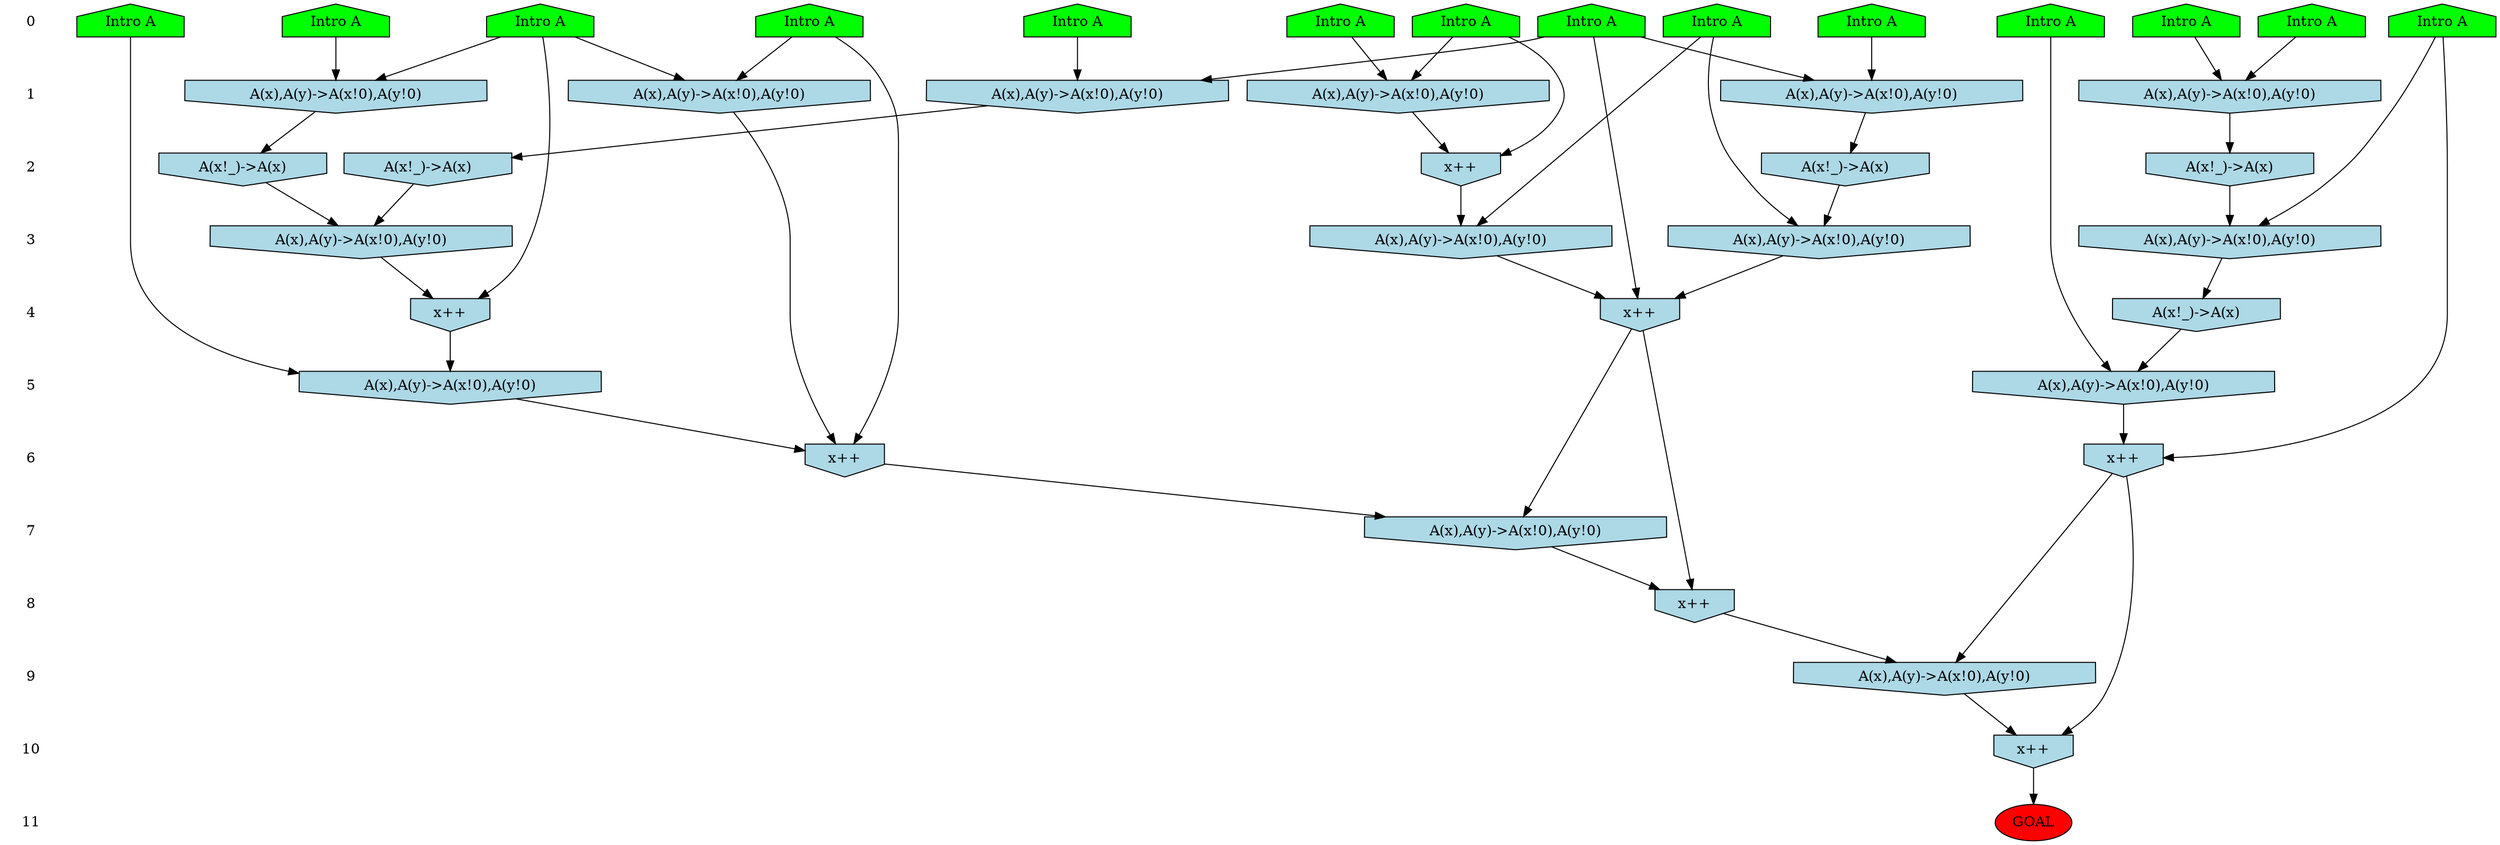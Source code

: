/* Compression of 1 causal flows obtained in average at 2.825245E+00 t.u */
/* Compressed causal flows were: [893] */
digraph G{
 ranksep=.5 ; 
{ rank = same ; "0" [shape=plaintext] ; node_1 [label ="Intro A", shape=house, style=filled, fillcolor=green] ;
node_2 [label ="Intro A", shape=house, style=filled, fillcolor=green] ;
node_3 [label ="Intro A", shape=house, style=filled, fillcolor=green] ;
node_4 [label ="Intro A", shape=house, style=filled, fillcolor=green] ;
node_5 [label ="Intro A", shape=house, style=filled, fillcolor=green] ;
node_6 [label ="Intro A", shape=house, style=filled, fillcolor=green] ;
node_7 [label ="Intro A", shape=house, style=filled, fillcolor=green] ;
node_8 [label ="Intro A", shape=house, style=filled, fillcolor=green] ;
node_9 [label ="Intro A", shape=house, style=filled, fillcolor=green] ;
node_10 [label ="Intro A", shape=house, style=filled, fillcolor=green] ;
node_11 [label ="Intro A", shape=house, style=filled, fillcolor=green] ;
node_12 [label ="Intro A", shape=house, style=filled, fillcolor=green] ;
node_13 [label ="Intro A", shape=house, style=filled, fillcolor=green] ;
node_14 [label ="Intro A", shape=house, style=filled, fillcolor=green] ;
}
{ rank = same ; "1" [shape=plaintext] ; node_15 [label="A(x),A(y)->A(x!0),A(y!0)", shape=invhouse, style=filled, fillcolor = lightblue] ;
node_16 [label="A(x),A(y)->A(x!0),A(y!0)", shape=invhouse, style=filled, fillcolor = lightblue] ;
node_17 [label="A(x),A(y)->A(x!0),A(y!0)", shape=invhouse, style=filled, fillcolor = lightblue] ;
node_19 [label="A(x),A(y)->A(x!0),A(y!0)", shape=invhouse, style=filled, fillcolor = lightblue] ;
node_22 [label="A(x),A(y)->A(x!0),A(y!0)", shape=invhouse, style=filled, fillcolor = lightblue] ;
node_28 [label="A(x),A(y)->A(x!0),A(y!0)", shape=invhouse, style=filled, fillcolor = lightblue] ;
}
{ rank = same ; "2" [shape=plaintext] ; node_18 [label="A(x!_)->A(x)", shape=invhouse, style=filled, fillcolor = lightblue] ;
node_20 [label="x++", shape=invhouse, style=filled, fillcolor = lightblue] ;
node_23 [label="A(x!_)->A(x)", shape=invhouse, style=filled, fillcolor = lightblue] ;
node_24 [label="A(x!_)->A(x)", shape=invhouse, style=filled, fillcolor = lightblue] ;
node_25 [label="A(x!_)->A(x)", shape=invhouse, style=filled, fillcolor = lightblue] ;
}
{ rank = same ; "3" [shape=plaintext] ; node_21 [label="A(x),A(y)->A(x!0),A(y!0)", shape=invhouse, style=filled, fillcolor = lightblue] ;
node_26 [label="A(x),A(y)->A(x!0),A(y!0)", shape=invhouse, style=filled, fillcolor = lightblue] ;
node_29 [label="A(x),A(y)->A(x!0),A(y!0)", shape=invhouse, style=filled, fillcolor = lightblue] ;
node_30 [label="A(x),A(y)->A(x!0),A(y!0)", shape=invhouse, style=filled, fillcolor = lightblue] ;
}
{ rank = same ; "4" [shape=plaintext] ; node_27 [label="x++", shape=invhouse, style=filled, fillcolor = lightblue] ;
node_31 [label="x++", shape=invhouse, style=filled, fillcolor = lightblue] ;
node_34 [label="A(x!_)->A(x)", shape=invhouse, style=filled, fillcolor = lightblue] ;
}
{ rank = same ; "5" [shape=plaintext] ; node_32 [label="A(x),A(y)->A(x!0),A(y!0)", shape=invhouse, style=filled, fillcolor = lightblue] ;
node_35 [label="A(x),A(y)->A(x!0),A(y!0)", shape=invhouse, style=filled, fillcolor = lightblue] ;
}
{ rank = same ; "6" [shape=plaintext] ; node_33 [label="x++", shape=invhouse, style=filled, fillcolor = lightblue] ;
node_36 [label="x++", shape=invhouse, style=filled, fillcolor = lightblue] ;
}
{ rank = same ; "7" [shape=plaintext] ; node_37 [label="A(x),A(y)->A(x!0),A(y!0)", shape=invhouse, style=filled, fillcolor = lightblue] ;
}
{ rank = same ; "8" [shape=plaintext] ; node_38 [label="x++", shape=invhouse, style=filled, fillcolor = lightblue] ;
}
{ rank = same ; "9" [shape=plaintext] ; node_39 [label="A(x),A(y)->A(x!0),A(y!0)", shape=invhouse, style=filled, fillcolor = lightblue] ;
}
{ rank = same ; "10" [shape=plaintext] ; node_40 [label="x++", shape=invhouse, style=filled, fillcolor = lightblue] ;
}
{ rank = same ; "11" [shape=plaintext] ; node_41 [label ="GOAL", style=filled, fillcolor=red] ;
}
"0" -> "1" [style="invis"]; 
"1" -> "2" [style="invis"]; 
"2" -> "3" [style="invis"]; 
"3" -> "4" [style="invis"]; 
"4" -> "5" [style="invis"]; 
"5" -> "6" [style="invis"]; 
"6" -> "7" [style="invis"]; 
"7" -> "8" [style="invis"]; 
"8" -> "9" [style="invis"]; 
"9" -> "10" [style="invis"]; 
"10" -> "11" [style="invis"]; 
node_6 -> node_15
node_12 -> node_15
node_2 -> node_16
node_13 -> node_16
node_7 -> node_17
node_9 -> node_17
node_17 -> node_18
node_4 -> node_19
node_14 -> node_19
node_2 -> node_20
node_16 -> node_20
node_11 -> node_21
node_20 -> node_21
node_6 -> node_22
node_8 -> node_22
node_19 -> node_23
node_22 -> node_24
node_15 -> node_25
node_11 -> node_26
node_25 -> node_26
node_6 -> node_27
node_21 -> node_27
node_26 -> node_27
node_1 -> node_28
node_7 -> node_28
node_18 -> node_29
node_24 -> node_29
node_10 -> node_30
node_23 -> node_30
node_7 -> node_31
node_29 -> node_31
node_5 -> node_32
node_31 -> node_32
node_1 -> node_33
node_28 -> node_33
node_32 -> node_33
node_30 -> node_34
node_3 -> node_35
node_34 -> node_35
node_10 -> node_36
node_35 -> node_36
node_27 -> node_37
node_33 -> node_37
node_27 -> node_38
node_37 -> node_38
node_36 -> node_39
node_38 -> node_39
node_36 -> node_40
node_39 -> node_40
node_40 -> node_41
}
/*
 Dot generation time: 0.000000
*/